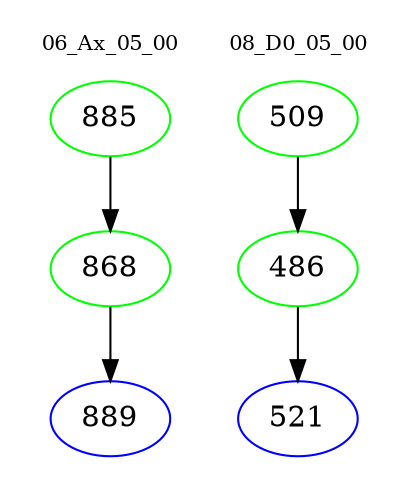 digraph{
subgraph cluster_0 {
color = white
label = "06_Ax_05_00";
fontsize=10;
T0_885 [label="885", color="green"]
T0_885 -> T0_868 [color="black"]
T0_868 [label="868", color="green"]
T0_868 -> T0_889 [color="black"]
T0_889 [label="889", color="blue"]
}
subgraph cluster_1 {
color = white
label = "08_D0_05_00";
fontsize=10;
T1_509 [label="509", color="green"]
T1_509 -> T1_486 [color="black"]
T1_486 [label="486", color="green"]
T1_486 -> T1_521 [color="black"]
T1_521 [label="521", color="blue"]
}
}
